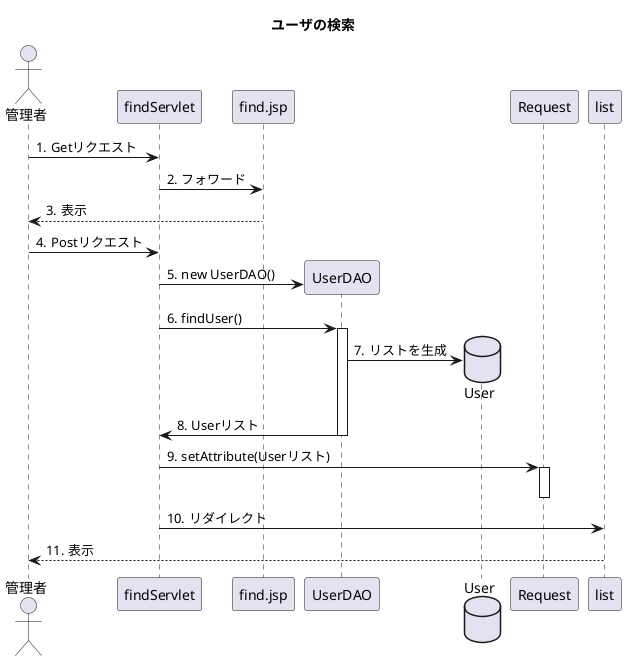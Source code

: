 @startuml
title ユーザの検索

autonumber "#."

actor 管理者
participant findServlet
participant find.jsp

participant UserDAO
database User


管理者 -> findServlet:Getリクエスト
findServlet -> find.jsp:フォワード
find.jsp --> 管理者:表示
管理者 -> findServlet:Postリクエスト
findServlet -> UserDAO**:new UserDAO()
findServlet -> UserDAO++:findUser()
UserDAO -> User**:リストを生成
UserDAO -> findServlet--:Userリスト
findServlet -> Request++:setAttribute(Userリスト)

Request--
findServlet -> list:リダイレクト
list --> 管理者:表示


@enduml